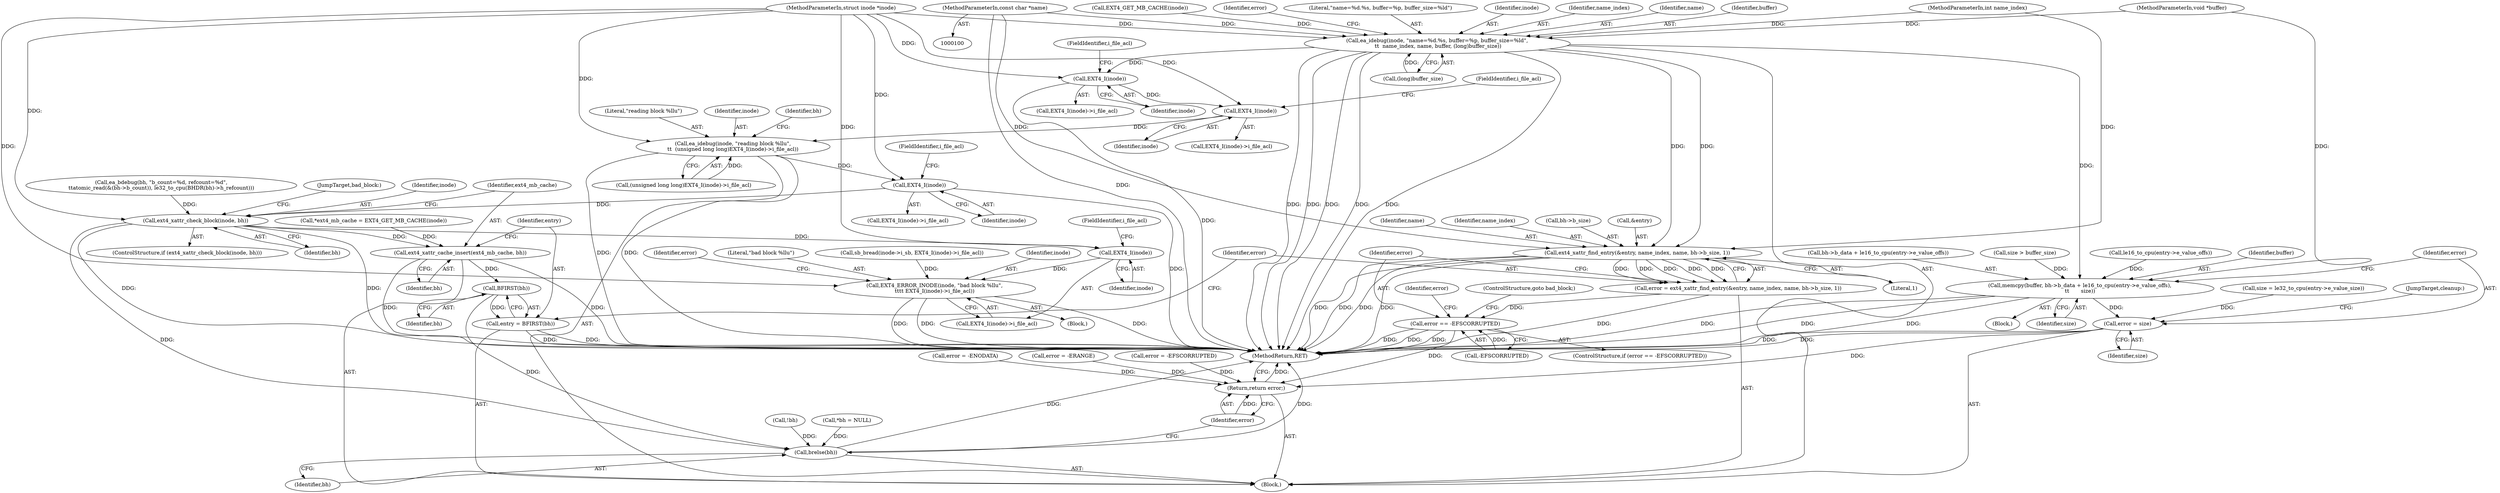 digraph "0_linux_82939d7999dfc1f1998c4b1c12e2f19edbdff272_1@pointer" {
"1000103" [label="(MethodParameterIn,const char *name)"];
"1000119" [label="(Call,ea_idebug(inode, \"name=%d.%s, buffer=%p, buffer_size=%ld\",\n \t\t  name_index, name, buffer, (long)buffer_size))"];
"1000135" [label="(Call,EXT4_I(inode))"];
"1000145" [label="(Call,EXT4_I(inode))"];
"1000139" [label="(Call,ea_idebug(inode, \"reading block %llu\",\n\t\t  (unsigned long long)EXT4_I(inode)->i_file_acl))"];
"1000155" [label="(Call,EXT4_I(inode))"];
"1000176" [label="(Call,ext4_xattr_check_block(inode, bh))"];
"1000185" [label="(Call,EXT4_I(inode))"];
"1000181" [label="(Call,EXT4_ERROR_INODE(inode, \"bad block %llu\",\n\t\t\t\t EXT4_I(inode)->i_file_acl))"];
"1000193" [label="(Call,ext4_xattr_cache_insert(ext4_mb_cache, bh))"];
"1000198" [label="(Call,BFIRST(bh))"];
"1000196" [label="(Call,entry = BFIRST(bh))"];
"1000253" [label="(Call,brelse(bh))"];
"1000202" [label="(Call,ext4_xattr_find_entry(&entry, name_index, name, bh->b_size, 1))"];
"1000200" [label="(Call,error = ext4_xattr_find_entry(&entry, name_index, name, bh->b_size, 1))"];
"1000212" [label="(Call,error == -EFSCORRUPTED)"];
"1000255" [label="(Return,return error;)"];
"1000238" [label="(Call,memcpy(buffer, bh->b_data + le16_to_cpu(entry->e_value_offs),\n\t\t       size))"];
"1000249" [label="(Call,error = size)"];
"1000238" [label="(Call,memcpy(buffer, bh->b_data + le16_to_cpu(entry->e_value_offs),\n\t\t       size))"];
"1000117" [label="(Call,EXT4_GET_MB_CACHE(inode))"];
"1000206" [label="(Identifier,name)"];
"1000103" [label="(MethodParameterIn,const char *name)"];
"1000244" [label="(Call,le16_to_cpu(entry->e_value_offs))"];
"1000139" [label="(Call,ea_idebug(inode, \"reading block %llu\",\n\t\t  (unsigned long long)EXT4_I(inode)->i_file_acl))"];
"1000177" [label="(Identifier,inode)"];
"1000104" [label="(MethodParameterIn,void *buffer)"];
"1000145" [label="(Call,EXT4_I(inode))"];
"1000254" [label="(Identifier,bh)"];
"1000149" [label="(Identifier,bh)"];
"1000256" [label="(Identifier,error)"];
"1000257" [label="(MethodReturn,RET)"];
"1000136" [label="(Identifier,inode)"];
"1000228" [label="(Block,)"];
"1000220" [label="(Call,size = le32_to_cpu(entry->e_value_size))"];
"1000175" [label="(ControlStructure,if (ext4_xattr_check_block(inode, bh)))"];
"1000184" [label="(Call,EXT4_I(inode)->i_file_acl)"];
"1000213" [label="(Identifier,error)"];
"1000255" [label="(Return,return error;)"];
"1000147" [label="(FieldIdentifier,i_file_acl)"];
"1000188" [label="(Call,error = -EFSCORRUPTED)"];
"1000199" [label="(Identifier,bh)"];
"1000239" [label="(Identifier,buffer)"];
"1000129" [label="(Identifier,error)"];
"1000205" [label="(Identifier,name_index)"];
"1000159" [label="(Call,!bh)"];
"1000194" [label="(Identifier,ext4_mb_cache)"];
"1000196" [label="(Call,entry = BFIRST(bh))"];
"1000214" [label="(Call,-EFSCORRUPTED)"];
"1000218" [label="(Identifier,error)"];
"1000193" [label="(Call,ext4_xattr_cache_insert(ext4_mb_cache, bh))"];
"1000156" [label="(Identifier,inode)"];
"1000137" [label="(FieldIdentifier,i_file_acl)"];
"1000134" [label="(Call,EXT4_I(inode)->i_file_acl)"];
"1000155" [label="(Call,EXT4_I(inode))"];
"1000176" [label="(Call,ext4_xattr_check_block(inode, bh))"];
"1000121" [label="(Literal,\"name=%d.%s, buffer=%p, buffer_size=%ld\")"];
"1000180" [label="(JumpTarget,bad_block:)"];
"1000211" [label="(ControlStructure,if (error == -EFSCORRUPTED))"];
"1000202" [label="(Call,ext4_xattr_find_entry(&entry, name_index, name, bh->b_size, 1))"];
"1000120" [label="(Identifier,inode)"];
"1000141" [label="(Literal,\"reading block %llu\")"];
"1000250" [label="(Identifier,error)"];
"1000122" [label="(Identifier,name_index)"];
"1000179" [label="(Block,)"];
"1000207" [label="(Call,bh->b_size)"];
"1000195" [label="(Identifier,bh)"];
"1000182" [label="(Identifier,inode)"];
"1000140" [label="(Identifier,inode)"];
"1000248" [label="(Identifier,size)"];
"1000203" [label="(Call,&entry)"];
"1000187" [label="(FieldIdentifier,i_file_acl)"];
"1000135" [label="(Call,EXT4_I(inode))"];
"1000123" [label="(Identifier,name)"];
"1000189" [label="(Identifier,error)"];
"1000185" [label="(Call,EXT4_I(inode))"];
"1000200" [label="(Call,error = ext4_xattr_find_entry(&entry, name_index, name, bh->b_size, 1))"];
"1000106" [label="(Block,)"];
"1000154" [label="(Call,EXT4_I(inode)->i_file_acl)"];
"1000252" [label="(JumpTarget,cleanup:)"];
"1000186" [label="(Identifier,inode)"];
"1000210" [label="(Literal,1)"];
"1000240" [label="(Call,bh->b_data + le16_to_cpu(entry->e_value_offs))"];
"1000125" [label="(Call,(long)buffer_size)"];
"1000146" [label="(Identifier,inode)"];
"1000119" [label="(Call,ea_idebug(inode, \"name=%d.%s, buffer=%p, buffer_size=%ld\",\n \t\t  name_index, name, buffer, (long)buffer_size))"];
"1000198" [label="(Call,BFIRST(bh))"];
"1000216" [label="(ControlStructure,goto bad_block;)"];
"1000124" [label="(Identifier,buffer)"];
"1000212" [label="(Call,error == -EFSCORRUPTED)"];
"1000197" [label="(Identifier,entry)"];
"1000234" [label="(Call,size > buffer_size)"];
"1000128" [label="(Call,error = -ENODATA)"];
"1000142" [label="(Call,(unsigned long long)EXT4_I(inode)->i_file_acl)"];
"1000251" [label="(Identifier,size)"];
"1000181" [label="(Call,EXT4_ERROR_INODE(inode, \"bad block %llu\",\n\t\t\t\t EXT4_I(inode)->i_file_acl))"];
"1000150" [label="(Call,sb_bread(inode->i_sb, EXT4_I(inode)->i_file_acl))"];
"1000101" [label="(MethodParameterIn,struct inode *inode)"];
"1000183" [label="(Literal,\"bad block %llu\")"];
"1000102" [label="(MethodParameterIn,int name_index)"];
"1000162" [label="(Call,ea_bdebug(bh, \"b_count=%d, refcount=%d\",\n\t\tatomic_read(&(bh->b_count)), le32_to_cpu(BHDR(bh)->h_refcount)))"];
"1000201" [label="(Identifier,error)"];
"1000229" [label="(Call,error = -ERANGE)"];
"1000253" [label="(Call,brelse(bh))"];
"1000178" [label="(Identifier,bh)"];
"1000108" [label="(Call,*bh = NULL)"];
"1000115" [label="(Call,*ext4_mb_cache = EXT4_GET_MB_CACHE(inode))"];
"1000144" [label="(Call,EXT4_I(inode)->i_file_acl)"];
"1000157" [label="(FieldIdentifier,i_file_acl)"];
"1000249" [label="(Call,error = size)"];
"1000103" -> "1000100"  [label="AST: "];
"1000103" -> "1000257"  [label="DDG: "];
"1000103" -> "1000119"  [label="DDG: "];
"1000103" -> "1000202"  [label="DDG: "];
"1000119" -> "1000106"  [label="AST: "];
"1000119" -> "1000125"  [label="CFG: "];
"1000120" -> "1000119"  [label="AST: "];
"1000121" -> "1000119"  [label="AST: "];
"1000122" -> "1000119"  [label="AST: "];
"1000123" -> "1000119"  [label="AST: "];
"1000124" -> "1000119"  [label="AST: "];
"1000125" -> "1000119"  [label="AST: "];
"1000129" -> "1000119"  [label="CFG: "];
"1000119" -> "1000257"  [label="DDG: "];
"1000119" -> "1000257"  [label="DDG: "];
"1000119" -> "1000257"  [label="DDG: "];
"1000119" -> "1000257"  [label="DDG: "];
"1000119" -> "1000257"  [label="DDG: "];
"1000117" -> "1000119"  [label="DDG: "];
"1000101" -> "1000119"  [label="DDG: "];
"1000102" -> "1000119"  [label="DDG: "];
"1000104" -> "1000119"  [label="DDG: "];
"1000125" -> "1000119"  [label="DDG: "];
"1000119" -> "1000135"  [label="DDG: "];
"1000119" -> "1000202"  [label="DDG: "];
"1000119" -> "1000202"  [label="DDG: "];
"1000119" -> "1000238"  [label="DDG: "];
"1000135" -> "1000134"  [label="AST: "];
"1000135" -> "1000136"  [label="CFG: "];
"1000136" -> "1000135"  [label="AST: "];
"1000137" -> "1000135"  [label="CFG: "];
"1000135" -> "1000257"  [label="DDG: "];
"1000101" -> "1000135"  [label="DDG: "];
"1000135" -> "1000145"  [label="DDG: "];
"1000145" -> "1000144"  [label="AST: "];
"1000145" -> "1000146"  [label="CFG: "];
"1000146" -> "1000145"  [label="AST: "];
"1000147" -> "1000145"  [label="CFG: "];
"1000145" -> "1000139"  [label="DDG: "];
"1000101" -> "1000145"  [label="DDG: "];
"1000139" -> "1000106"  [label="AST: "];
"1000139" -> "1000142"  [label="CFG: "];
"1000140" -> "1000139"  [label="AST: "];
"1000141" -> "1000139"  [label="AST: "];
"1000142" -> "1000139"  [label="AST: "];
"1000149" -> "1000139"  [label="CFG: "];
"1000139" -> "1000257"  [label="DDG: "];
"1000139" -> "1000257"  [label="DDG: "];
"1000101" -> "1000139"  [label="DDG: "];
"1000142" -> "1000139"  [label="DDG: "];
"1000139" -> "1000155"  [label="DDG: "];
"1000155" -> "1000154"  [label="AST: "];
"1000155" -> "1000156"  [label="CFG: "];
"1000156" -> "1000155"  [label="AST: "];
"1000157" -> "1000155"  [label="CFG: "];
"1000155" -> "1000257"  [label="DDG: "];
"1000101" -> "1000155"  [label="DDG: "];
"1000155" -> "1000176"  [label="DDG: "];
"1000176" -> "1000175"  [label="AST: "];
"1000176" -> "1000178"  [label="CFG: "];
"1000177" -> "1000176"  [label="AST: "];
"1000178" -> "1000176"  [label="AST: "];
"1000180" -> "1000176"  [label="CFG: "];
"1000194" -> "1000176"  [label="CFG: "];
"1000176" -> "1000257"  [label="DDG: "];
"1000176" -> "1000257"  [label="DDG: "];
"1000101" -> "1000176"  [label="DDG: "];
"1000162" -> "1000176"  [label="DDG: "];
"1000176" -> "1000185"  [label="DDG: "];
"1000176" -> "1000193"  [label="DDG: "];
"1000176" -> "1000253"  [label="DDG: "];
"1000185" -> "1000184"  [label="AST: "];
"1000185" -> "1000186"  [label="CFG: "];
"1000186" -> "1000185"  [label="AST: "];
"1000187" -> "1000185"  [label="CFG: "];
"1000185" -> "1000181"  [label="DDG: "];
"1000101" -> "1000185"  [label="DDG: "];
"1000181" -> "1000179"  [label="AST: "];
"1000181" -> "1000184"  [label="CFG: "];
"1000182" -> "1000181"  [label="AST: "];
"1000183" -> "1000181"  [label="AST: "];
"1000184" -> "1000181"  [label="AST: "];
"1000189" -> "1000181"  [label="CFG: "];
"1000181" -> "1000257"  [label="DDG: "];
"1000181" -> "1000257"  [label="DDG: "];
"1000181" -> "1000257"  [label="DDG: "];
"1000101" -> "1000181"  [label="DDG: "];
"1000150" -> "1000181"  [label="DDG: "];
"1000193" -> "1000106"  [label="AST: "];
"1000193" -> "1000195"  [label="CFG: "];
"1000194" -> "1000193"  [label="AST: "];
"1000195" -> "1000193"  [label="AST: "];
"1000197" -> "1000193"  [label="CFG: "];
"1000193" -> "1000257"  [label="DDG: "];
"1000193" -> "1000257"  [label="DDG: "];
"1000115" -> "1000193"  [label="DDG: "];
"1000193" -> "1000198"  [label="DDG: "];
"1000198" -> "1000196"  [label="AST: "];
"1000198" -> "1000199"  [label="CFG: "];
"1000199" -> "1000198"  [label="AST: "];
"1000196" -> "1000198"  [label="CFG: "];
"1000198" -> "1000196"  [label="DDG: "];
"1000198" -> "1000253"  [label="DDG: "];
"1000196" -> "1000106"  [label="AST: "];
"1000197" -> "1000196"  [label="AST: "];
"1000201" -> "1000196"  [label="CFG: "];
"1000196" -> "1000257"  [label="DDG: "];
"1000196" -> "1000257"  [label="DDG: "];
"1000253" -> "1000106"  [label="AST: "];
"1000253" -> "1000254"  [label="CFG: "];
"1000254" -> "1000253"  [label="AST: "];
"1000256" -> "1000253"  [label="CFG: "];
"1000253" -> "1000257"  [label="DDG: "];
"1000253" -> "1000257"  [label="DDG: "];
"1000159" -> "1000253"  [label="DDG: "];
"1000108" -> "1000253"  [label="DDG: "];
"1000202" -> "1000200"  [label="AST: "];
"1000202" -> "1000210"  [label="CFG: "];
"1000203" -> "1000202"  [label="AST: "];
"1000205" -> "1000202"  [label="AST: "];
"1000206" -> "1000202"  [label="AST: "];
"1000207" -> "1000202"  [label="AST: "];
"1000210" -> "1000202"  [label="AST: "];
"1000200" -> "1000202"  [label="CFG: "];
"1000202" -> "1000257"  [label="DDG: "];
"1000202" -> "1000257"  [label="DDG: "];
"1000202" -> "1000257"  [label="DDG: "];
"1000202" -> "1000257"  [label="DDG: "];
"1000202" -> "1000200"  [label="DDG: "];
"1000202" -> "1000200"  [label="DDG: "];
"1000202" -> "1000200"  [label="DDG: "];
"1000202" -> "1000200"  [label="DDG: "];
"1000202" -> "1000200"  [label="DDG: "];
"1000102" -> "1000202"  [label="DDG: "];
"1000200" -> "1000106"  [label="AST: "];
"1000201" -> "1000200"  [label="AST: "];
"1000213" -> "1000200"  [label="CFG: "];
"1000200" -> "1000257"  [label="DDG: "];
"1000200" -> "1000212"  [label="DDG: "];
"1000212" -> "1000211"  [label="AST: "];
"1000212" -> "1000214"  [label="CFG: "];
"1000213" -> "1000212"  [label="AST: "];
"1000214" -> "1000212"  [label="AST: "];
"1000216" -> "1000212"  [label="CFG: "];
"1000218" -> "1000212"  [label="CFG: "];
"1000212" -> "1000257"  [label="DDG: "];
"1000212" -> "1000257"  [label="DDG: "];
"1000212" -> "1000257"  [label="DDG: "];
"1000214" -> "1000212"  [label="DDG: "];
"1000212" -> "1000255"  [label="DDG: "];
"1000255" -> "1000106"  [label="AST: "];
"1000255" -> "1000256"  [label="CFG: "];
"1000256" -> "1000255"  [label="AST: "];
"1000257" -> "1000255"  [label="CFG: "];
"1000255" -> "1000257"  [label="DDG: "];
"1000256" -> "1000255"  [label="DDG: "];
"1000188" -> "1000255"  [label="DDG: "];
"1000128" -> "1000255"  [label="DDG: "];
"1000229" -> "1000255"  [label="DDG: "];
"1000249" -> "1000255"  [label="DDG: "];
"1000238" -> "1000228"  [label="AST: "];
"1000238" -> "1000248"  [label="CFG: "];
"1000239" -> "1000238"  [label="AST: "];
"1000240" -> "1000238"  [label="AST: "];
"1000248" -> "1000238"  [label="AST: "];
"1000250" -> "1000238"  [label="CFG: "];
"1000238" -> "1000257"  [label="DDG: "];
"1000238" -> "1000257"  [label="DDG: "];
"1000238" -> "1000257"  [label="DDG: "];
"1000104" -> "1000238"  [label="DDG: "];
"1000244" -> "1000238"  [label="DDG: "];
"1000234" -> "1000238"  [label="DDG: "];
"1000238" -> "1000249"  [label="DDG: "];
"1000249" -> "1000106"  [label="AST: "];
"1000249" -> "1000251"  [label="CFG: "];
"1000250" -> "1000249"  [label="AST: "];
"1000251" -> "1000249"  [label="AST: "];
"1000252" -> "1000249"  [label="CFG: "];
"1000249" -> "1000257"  [label="DDG: "];
"1000249" -> "1000257"  [label="DDG: "];
"1000220" -> "1000249"  [label="DDG: "];
}

